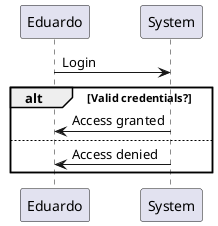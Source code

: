@startuml

/'
Alternative condition (like a simple if-else statement) can be represented using the "alt"
// keyword. This is useful for scenarios where there are multiple possible outcomes based on a condition.


NOTES:
alt is like if statement with else.
If I want to handle a single condition then need to use opt.
I can for use use without else but it is not recommended as part of best practices in UML.
'/

participant Eduardo
participant System

Eduardo -> System : Login
' alt (alternative) means conditional block starts
alt Valid credentials?
  System -> Eduardo: Access granted
else 
  System -> Eduardo: Access denied
end

@enduml